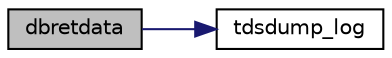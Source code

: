 digraph "dbretdata"
{
 // LATEX_PDF_SIZE
  edge [fontname="Helvetica",fontsize="10",labelfontname="Helvetica",labelfontsize="10"];
  node [fontname="Helvetica",fontsize="10",shape=record];
  rankdir="LR";
  Node1 [label="dbretdata",height=0.2,width=0.4,color="black", fillcolor="grey75", style="filled", fontcolor="black",tooltip="Get value of an output parameter filled by a stored procedure."];
  Node1 -> Node2 [color="midnightblue",fontsize="10",style="solid",fontname="Helvetica"];
  Node2 [label="tdsdump_log",height=0.2,width=0.4,color="black", fillcolor="white", style="filled",URL="$a00449.html#ab45c291105027e69836002e1dd586141",tooltip="Write a message to the debug log."];
}
